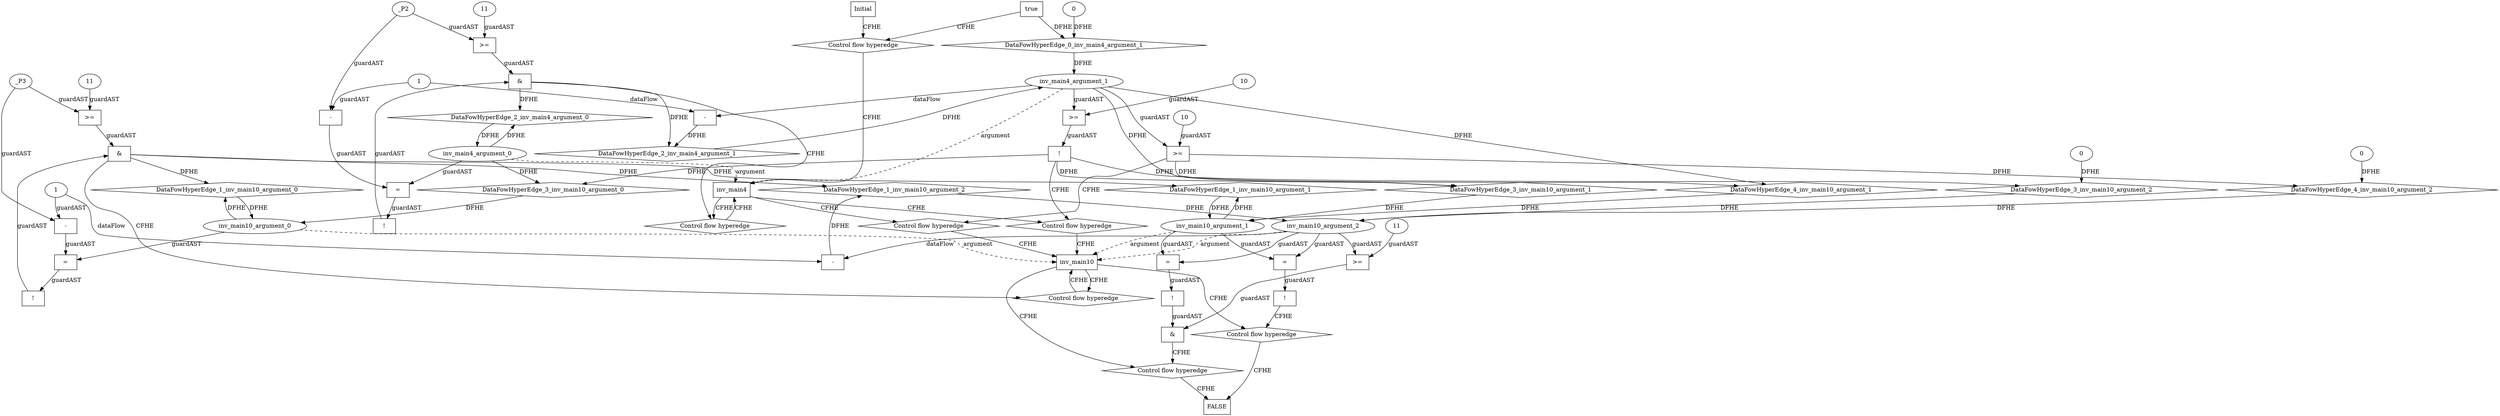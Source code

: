 digraph dag {
"inv_main10" [label="inv_main10" nodeName="inv_main10" class=CONTROL  shape="rect"];
"inv_main4" [label="inv_main4" nodeName="inv_main4" class=CONTROL  shape="rect"];
FALSE [label="FALSE" nodeName=FALSE class=CONTROL  shape="rect"];
Initial [label="Initial" nodeName=Initial class=CONTROL  shape="rect"];
ControlFowHyperEdge_0 [label="Control flow hyperedge" nodeName=ControlFowHyperEdge_0 class=controlFlowHyperEdge shape="diamond"];
"Initial" -> ControlFowHyperEdge_0 [label="CFHE"]
ControlFowHyperEdge_0 -> "inv_main4" [label="CFHE"]
ControlFowHyperEdge_1 [label="Control flow hyperedge" nodeName=ControlFowHyperEdge_1 class=controlFlowHyperEdge shape="diamond"];
"inv_main10" -> ControlFowHyperEdge_1 [label="CFHE"]
ControlFowHyperEdge_1 -> "inv_main10" [label="CFHE"]
ControlFowHyperEdge_2 [label="Control flow hyperedge" nodeName=ControlFowHyperEdge_2 class=controlFlowHyperEdge shape="diamond"];
"inv_main4" -> ControlFowHyperEdge_2 [label="CFHE"]
ControlFowHyperEdge_2 -> "inv_main4" [label="CFHE"]
ControlFowHyperEdge_3 [label="Control flow hyperedge" nodeName=ControlFowHyperEdge_3 class=controlFlowHyperEdge shape="diamond"];
"inv_main4" -> ControlFowHyperEdge_3 [label="CFHE"]
ControlFowHyperEdge_3 -> "inv_main10" [label="CFHE"]
ControlFowHyperEdge_4 [label="Control flow hyperedge" nodeName=ControlFowHyperEdge_4 class=controlFlowHyperEdge shape="diamond"];
"inv_main4" -> ControlFowHyperEdge_4 [label="CFHE"]
ControlFowHyperEdge_4 -> "inv_main10" [label="CFHE"]
ControlFowHyperEdge_5 [label="Control flow hyperedge" nodeName=ControlFowHyperEdge_5 class=controlFlowHyperEdge shape="diamond"];
"inv_main10" -> ControlFowHyperEdge_5 [label="CFHE"]
ControlFowHyperEdge_5 -> "FALSE" [label="CFHE"]
ControlFowHyperEdge_6 [label="Control flow hyperedge" nodeName=ControlFowHyperEdge_6 class=controlFlowHyperEdge shape="diamond"];
"inv_main10" -> ControlFowHyperEdge_6 [label="CFHE"]
ControlFowHyperEdge_6 -> "FALSE" [label="CFHE"]
"inv_main4_argument_0" [label="inv_main4_argument_0" nodeName=argument0 class=argument  head="inv_main4" shape="oval"];
"inv_main4_argument_0" -> "inv_main4"[label="argument" style="dashed"]
"inv_main4_argument_1" [label="inv_main4_argument_1" nodeName=argument1 class=argument  head="inv_main4" shape="oval"];
"inv_main4_argument_1" -> "inv_main4"[label="argument" style="dashed"]
"inv_main10_argument_0" [label="inv_main10_argument_0" nodeName=argument0 class=argument  head="inv_main10" shape="oval"];
"inv_main10_argument_0" -> "inv_main10"[label="argument" style="dashed"]
"inv_main10_argument_1" [label="inv_main10_argument_1" nodeName=argument1 class=argument  head="inv_main10" shape="oval"];
"inv_main10_argument_1" -> "inv_main10"[label="argument" style="dashed"]
"inv_main10_argument_2" [label="inv_main10_argument_2" nodeName=argument2 class=argument  head="inv_main10" shape="oval"];
"inv_main10_argument_2" -> "inv_main10"[label="argument" style="dashed"]

"true_0" [label="true" nodeName="true_0" class=true shape="rect"];
"true_0" -> "ControlFowHyperEdge_0" [label="CFHE"];
"xxxinv_main4___Initial_0xxxdataFlow_0_node_0" [label="0" nodeName="xxxinv_main4___Initial_0xxxdataFlow_0_node_0" class=IdealInt ];

"xxxinv_main10___inv_main10_1xxx_and" [label="&" nodeName="xxxinv_main10___inv_main10_1xxx_and" class=Operator shape="rect"];
"xxxinv_main10___inv_main10_1xxxguard_0_node_0" [label=">=" nodeName="xxxinv_main10___inv_main10_1xxxguard_0_node_0" class=Operator  shape="rect"];
"xxxinv_main10___inv_main10_1xxxguard_0_node_1" [label="11" nodeName="xxxinv_main10___inv_main10_1xxxguard_0_node_1" class=IdealInt ];
"xxxinv_main10___inv_main10_1xxxguard_0_node_2" [label="_P3" nodeName="xxxinv_main10___inv_main10_1xxxguard_0_node_2" class=symbolicConstant ];
"xxxinv_main10___inv_main10_1xxxguard_0_node_1" -> "xxxinv_main10___inv_main10_1xxxguard_0_node_0"[label="guardAST"]
"xxxinv_main10___inv_main10_1xxxguard_0_node_2" -> "xxxinv_main10___inv_main10_1xxxguard_0_node_0"[label="guardAST"]

"xxxinv_main10___inv_main10_1xxxguard_0_node_0" -> "xxxinv_main10___inv_main10_1xxx_and" [label="guardAST"];
"xxxinv_main10___inv_main10_1xxxguard1_node_0" [label="!" nodeName="xxxinv_main10___inv_main10_1xxxguard1_node_0" class=Operator shape="rect"];
"xxxinv_main10___inv_main10_1xxxguard1_node_1" [label="=" nodeName="xxxinv_main10___inv_main10_1xxxguard1_node_1" class=Operator  shape="rect"];
"xxxinv_main10___inv_main10_1xxxguard1_node_2" [label="-" nodeName="xxxinv_main10___inv_main10_1xxxguard1_node_2" class= Operator shape="rect"];
"xxxinv_main10___inv_main10_1xxxguard1_node_1" -> "xxxinv_main10___inv_main10_1xxxguard1_node_0"[label="guardAST"]
"xxxinv_main10___inv_main10_1xxxguard1_node_2" -> "xxxinv_main10___inv_main10_1xxxguard1_node_1"[label="guardAST"]
"inv_main10_argument_0" -> "xxxinv_main10___inv_main10_1xxxguard1_node_1"[label="guardAST"]
"xxxinv_main10___inv_main10_1xxxguard_0_node_2" -> "xxxinv_main10___inv_main10_1xxxguard1_node_2"[label="guardAST"]
"xxxinv_main10___inv_main10_1xxxdataFlow_0_node_2" -> "xxxinv_main10___inv_main10_1xxxguard1_node_2"[label="guardAST"]

"xxxinv_main10___inv_main10_1xxxguard1_node_0" -> "xxxinv_main10___inv_main10_1xxx_and" [label="guardAST"];
"xxxinv_main10___inv_main10_1xxx_and" -> "ControlFowHyperEdge_1" [label="CFHE"];
"xxxinv_main10___inv_main10_1xxxdataFlow_0_node_0" [label="-" nodeName="xxxinv_main10___inv_main10_1xxxdataFlow_0_node_0" class= Operator shape="rect"];
"xxxinv_main10___inv_main10_1xxxdataFlow_0_node_2" [label="1" nodeName="xxxinv_main10___inv_main10_1xxxdataFlow_0_node_2" class=IdealInt ];
"inv_main10_argument_2" -> "xxxinv_main10___inv_main10_1xxxdataFlow_0_node_0"[label="dataFlow"]
"xxxinv_main10___inv_main10_1xxxdataFlow_0_node_2" -> "xxxinv_main10___inv_main10_1xxxdataFlow_0_node_0"[label="dataFlow"]

"xxxinv_main4___inv_main4_2xxx_and" [label="&" nodeName="xxxinv_main4___inv_main4_2xxx_and" class=Operator shape="rect"];
"xxxinv_main4___inv_main4_2xxxguard_0_node_0" [label=">=" nodeName="xxxinv_main4___inv_main4_2xxxguard_0_node_0" class=Operator  shape="rect"];
"xxxinv_main4___inv_main4_2xxxguard_0_node_1" [label="11" nodeName="xxxinv_main4___inv_main4_2xxxguard_0_node_1" class=IdealInt ];
"xxxinv_main4___inv_main4_2xxxguard_0_node_2" [label="_P2" nodeName="xxxinv_main4___inv_main4_2xxxguard_0_node_2" class=symbolicConstant ];
"xxxinv_main4___inv_main4_2xxxguard_0_node_1" -> "xxxinv_main4___inv_main4_2xxxguard_0_node_0"[label="guardAST"]
"xxxinv_main4___inv_main4_2xxxguard_0_node_2" -> "xxxinv_main4___inv_main4_2xxxguard_0_node_0"[label="guardAST"]

"xxxinv_main4___inv_main4_2xxxguard_0_node_0" -> "xxxinv_main4___inv_main4_2xxx_and" [label="guardAST"];
"xxxinv_main4___inv_main4_2xxxguard1_node_0" [label="!" nodeName="xxxinv_main4___inv_main4_2xxxguard1_node_0" class=Operator shape="rect"];
"xxxinv_main4___inv_main4_2xxxguard1_node_1" [label="=" nodeName="xxxinv_main4___inv_main4_2xxxguard1_node_1" class=Operator  shape="rect"];
"xxxinv_main4___inv_main4_2xxxguard1_node_2" [label="-" nodeName="xxxinv_main4___inv_main4_2xxxguard1_node_2" class= Operator shape="rect"];
"xxxinv_main4___inv_main4_2xxxguard1_node_1" -> "xxxinv_main4___inv_main4_2xxxguard1_node_0"[label="guardAST"]
"xxxinv_main4___inv_main4_2xxxguard1_node_2" -> "xxxinv_main4___inv_main4_2xxxguard1_node_1"[label="guardAST"]
"inv_main4_argument_0" -> "xxxinv_main4___inv_main4_2xxxguard1_node_1"[label="guardAST"]
"xxxinv_main4___inv_main4_2xxxguard_0_node_2" -> "xxxinv_main4___inv_main4_2xxxguard1_node_2"[label="guardAST"]
"xxxinv_main4___inv_main4_2xxxdataFlow_0_node_2" -> "xxxinv_main4___inv_main4_2xxxguard1_node_2"[label="guardAST"]

"xxxinv_main4___inv_main4_2xxxguard1_node_0" -> "xxxinv_main4___inv_main4_2xxx_and" [label="guardAST"];
"xxxinv_main4___inv_main4_2xxx_and" -> "ControlFowHyperEdge_2" [label="CFHE"];
"xxxinv_main4___inv_main4_2xxxdataFlow_0_node_0" [label="-" nodeName="xxxinv_main4___inv_main4_2xxxdataFlow_0_node_0" class= Operator shape="rect"];
"xxxinv_main4___inv_main4_2xxxdataFlow_0_node_2" [label="1" nodeName="xxxinv_main4___inv_main4_2xxxdataFlow_0_node_2" class=IdealInt ];
"inv_main4_argument_1" -> "xxxinv_main4___inv_main4_2xxxdataFlow_0_node_0"[label="dataFlow"]
"xxxinv_main4___inv_main4_2xxxdataFlow_0_node_2" -> "xxxinv_main4___inv_main4_2xxxdataFlow_0_node_0"[label="dataFlow"]

"xxxinv_main10___inv_main4_3xxxguard_0_node_0" [label="!" nodeName="xxxinv_main10___inv_main4_3xxxguard_0_node_0" class=Operator shape="rect"];
"xxxinv_main10___inv_main4_3xxxguard_0_node_1" [label=">=" nodeName="xxxinv_main10___inv_main4_3xxxguard_0_node_1" class=Operator  shape="rect"];
"xxxinv_main10___inv_main4_3xxxguard_0_node_2" [label="10" nodeName="xxxinv_main10___inv_main4_3xxxguard_0_node_2" class=IdealInt ];
"xxxinv_main10___inv_main4_3xxxguard_0_node_1" -> "xxxinv_main10___inv_main4_3xxxguard_0_node_0"[label="guardAST"]
"xxxinv_main10___inv_main4_3xxxguard_0_node_2" -> "xxxinv_main10___inv_main4_3xxxguard_0_node_1"[label="guardAST"]
"inv_main4_argument_1" -> "xxxinv_main10___inv_main4_3xxxguard_0_node_1"[label="guardAST"]

"xxxinv_main10___inv_main4_3xxxguard_0_node_0" -> "ControlFowHyperEdge_3" [label="CFHE"];
"xxxinv_main10___inv_main4_3xxxdataFlow_0_node_0" [label="0" nodeName="xxxinv_main10___inv_main4_3xxxdataFlow_0_node_0" class=IdealInt ];

"xxxinv_main10___inv_main4_4xxxguard_0_node_0" [label=">=" nodeName="xxxinv_main10___inv_main4_4xxxguard_0_node_0" class=Operator  shape="rect"];
"xxxinv_main10___inv_main4_4xxxguard_0_node_1" [label="10" nodeName="xxxinv_main10___inv_main4_4xxxguard_0_node_1" class=IdealInt ];
"xxxinv_main10___inv_main4_4xxxguard_0_node_1" -> "xxxinv_main10___inv_main4_4xxxguard_0_node_0"[label="guardAST"]
"inv_main4_argument_1" -> "xxxinv_main10___inv_main4_4xxxguard_0_node_0"[label="guardAST"]

"xxxinv_main10___inv_main4_4xxxguard_0_node_0" -> "ControlFowHyperEdge_4" [label="CFHE"];

"xxxinv_main10___inv_main4_4xxxdataFlow1_node_0" [label="0" nodeName="xxxinv_main10___inv_main4_4xxxdataFlow1_node_0" class=IdealInt ];

"xxxFALSE___inv_main10_5xxxguard_0_node_0" [label="!" nodeName="xxxFALSE___inv_main10_5xxxguard_0_node_0" class=Operator shape="rect"];
"xxxFALSE___inv_main10_5xxxguard_0_node_1" [label="=" nodeName="xxxFALSE___inv_main10_5xxxguard_0_node_1" class=Operator  shape="rect"];
"xxxFALSE___inv_main10_5xxxguard_0_node_1" -> "xxxFALSE___inv_main10_5xxxguard_0_node_0"[label="guardAST"]
"inv_main10_argument_2" -> "xxxFALSE___inv_main10_5xxxguard_0_node_1"[label="guardAST"]
"inv_main10_argument_1" -> "xxxFALSE___inv_main10_5xxxguard_0_node_1"[label="guardAST"]

"xxxFALSE___inv_main10_5xxxguard_0_node_0" -> "ControlFowHyperEdge_5" [label="CFHE"];
"xxxFALSE___inv_main10_6xxx_and" [label="&" nodeName="xxxFALSE___inv_main10_6xxx_and" class=Operator shape="rect"];
"xxxFALSE___inv_main10_6xxxguard_0_node_0" [label="!" nodeName="xxxFALSE___inv_main10_6xxxguard_0_node_0" class=Operator shape="rect"];
"xxxFALSE___inv_main10_6xxxguard_0_node_1" [label="=" nodeName="xxxFALSE___inv_main10_6xxxguard_0_node_1" class=Operator  shape="rect"];
"xxxFALSE___inv_main10_6xxxguard_0_node_1" -> "xxxFALSE___inv_main10_6xxxguard_0_node_0"[label="guardAST"]
"inv_main10_argument_2" -> "xxxFALSE___inv_main10_6xxxguard_0_node_1"[label="guardAST"]
"inv_main10_argument_1" -> "xxxFALSE___inv_main10_6xxxguard_0_node_1"[label="guardAST"]

"xxxFALSE___inv_main10_6xxxguard_0_node_0" -> "xxxFALSE___inv_main10_6xxx_and" [label="guardAST"];
"xxxFALSE___inv_main10_6xxxguard1_node_0" [label=">=" nodeName="xxxFALSE___inv_main10_6xxxguard1_node_0" class=Operator  shape="rect"];
"xxxFALSE___inv_main10_6xxxguard1_node_2" [label="11" nodeName="xxxFALSE___inv_main10_6xxxguard1_node_2" class=IdealInt ];
"inv_main10_argument_2" -> "xxxFALSE___inv_main10_6xxxguard1_node_0"[label="guardAST"]
"xxxFALSE___inv_main10_6xxxguard1_node_2" -> "xxxFALSE___inv_main10_6xxxguard1_node_0"[label="guardAST"]

"xxxFALSE___inv_main10_6xxxguard1_node_0" -> "xxxFALSE___inv_main10_6xxx_and" [label="guardAST"];
"xxxFALSE___inv_main10_6xxx_and" -> "ControlFowHyperEdge_6" [label="CFHE"];
"inv_main10_argument_0" -> "DataFowHyperEdge_1_inv_main10_argument_0"[label="DFHE"]
"DataFowHyperEdge_1_inv_main10_argument_0" [label="DataFowHyperEdge_1_inv_main10_argument_0" nodeName="DataFowHyperEdge_1_inv_main10_argument_0" class=DataFlowHyperedge shape="diamond"];
"DataFowHyperEdge_1_inv_main10_argument_0" -> "inv_main10_argument_0"[label="DFHE"]
"xxxinv_main10___inv_main10_1xxx_and" -> "DataFowHyperEdge_1_inv_main10_argument_0"[label="DFHE"]
"inv_main10_argument_1" -> "DataFowHyperEdge_1_inv_main10_argument_1"[label="DFHE"]
"DataFowHyperEdge_1_inv_main10_argument_1" [label="DataFowHyperEdge_1_inv_main10_argument_1" nodeName="DataFowHyperEdge_1_inv_main10_argument_1" class=DataFlowHyperedge shape="diamond"];
"DataFowHyperEdge_1_inv_main10_argument_1" -> "inv_main10_argument_1"[label="DFHE"]
"xxxinv_main10___inv_main10_1xxx_and" -> "DataFowHyperEdge_1_inv_main10_argument_1"[label="DFHE"]
"inv_main4_argument_0" -> "DataFowHyperEdge_2_inv_main4_argument_0"[label="DFHE"]
"DataFowHyperEdge_2_inv_main4_argument_0" [label="DataFowHyperEdge_2_inv_main4_argument_0" nodeName="DataFowHyperEdge_2_inv_main4_argument_0" class=DataFlowHyperedge shape="diamond"];
"DataFowHyperEdge_2_inv_main4_argument_0" -> "inv_main4_argument_0"[label="DFHE"]
"xxxinv_main4___inv_main4_2xxx_and" -> "DataFowHyperEdge_2_inv_main4_argument_0"[label="DFHE"]
"inv_main4_argument_0" -> "DataFowHyperEdge_3_inv_main10_argument_0"[label="DFHE"]
"DataFowHyperEdge_3_inv_main10_argument_0" [label="DataFowHyperEdge_3_inv_main10_argument_0" nodeName="DataFowHyperEdge_3_inv_main10_argument_0" class=DataFlowHyperedge shape="diamond"];
"DataFowHyperEdge_3_inv_main10_argument_0" -> "inv_main10_argument_0"[label="DFHE"]
"xxxinv_main10___inv_main4_3xxxguard_0_node_0" -> "DataFowHyperEdge_3_inv_main10_argument_0"[label="DFHE"]
"inv_main4_argument_1" -> "DataFowHyperEdge_3_inv_main10_argument_1"[label="DFHE"]
"DataFowHyperEdge_3_inv_main10_argument_1" [label="DataFowHyperEdge_3_inv_main10_argument_1" nodeName="DataFowHyperEdge_3_inv_main10_argument_1" class=DataFlowHyperedge shape="diamond"];
"DataFowHyperEdge_3_inv_main10_argument_1" -> "inv_main10_argument_1"[label="DFHE"]
"xxxinv_main10___inv_main4_3xxxguard_0_node_0" -> "DataFowHyperEdge_3_inv_main10_argument_1"[label="DFHE"]
"DataFowHyperEdge_0_inv_main4_argument_1" [label="DataFowHyperEdge_0_inv_main4_argument_1" nodeName="DataFowHyperEdge_0_inv_main4_argument_1" class=DataFlowHyperedge shape="diamond"];
"DataFowHyperEdge_0_inv_main4_argument_1" -> "inv_main4_argument_1"[label="DFHE"]
"true_0" -> "DataFowHyperEdge_0_inv_main4_argument_1" [label="DFHE"];
"xxxinv_main4___Initial_0xxxdataFlow_0_node_0" -> "DataFowHyperEdge_0_inv_main4_argument_1" [label="DFHE"];
"DataFowHyperEdge_1_inv_main10_argument_2" [label="DataFowHyperEdge_1_inv_main10_argument_2" nodeName="DataFowHyperEdge_1_inv_main10_argument_2" class=DataFlowHyperedge shape="diamond"];
"DataFowHyperEdge_1_inv_main10_argument_2" -> "inv_main10_argument_2"[label="DFHE"]
"xxxinv_main10___inv_main10_1xxx_and" -> "DataFowHyperEdge_1_inv_main10_argument_2"[label="DFHE"]
"xxxinv_main10___inv_main10_1xxxdataFlow_0_node_0" -> "DataFowHyperEdge_1_inv_main10_argument_2" [label="DFHE"];
"DataFowHyperEdge_2_inv_main4_argument_1" [label="DataFowHyperEdge_2_inv_main4_argument_1" nodeName="DataFowHyperEdge_2_inv_main4_argument_1" class=DataFlowHyperedge shape="diamond"];
"DataFowHyperEdge_2_inv_main4_argument_1" -> "inv_main4_argument_1"[label="DFHE"]
"xxxinv_main4___inv_main4_2xxx_and" -> "DataFowHyperEdge_2_inv_main4_argument_1"[label="DFHE"]
"xxxinv_main4___inv_main4_2xxxdataFlow_0_node_0" -> "DataFowHyperEdge_2_inv_main4_argument_1" [label="DFHE"];
"DataFowHyperEdge_3_inv_main10_argument_2" [label="DataFowHyperEdge_3_inv_main10_argument_2" nodeName="DataFowHyperEdge_3_inv_main10_argument_2" class=DataFlowHyperedge shape="diamond"];
"DataFowHyperEdge_3_inv_main10_argument_2" -> "inv_main10_argument_2"[label="DFHE"]
"xxxinv_main10___inv_main4_3xxxguard_0_node_0" -> "DataFowHyperEdge_3_inv_main10_argument_2"[label="DFHE"]
"xxxinv_main10___inv_main4_3xxxdataFlow_0_node_0" -> "DataFowHyperEdge_3_inv_main10_argument_2" [label="DFHE"];
"DataFowHyperEdge_4_inv_main10_argument_1" [label="DataFowHyperEdge_4_inv_main10_argument_1" nodeName="DataFowHyperEdge_4_inv_main10_argument_1" class=DataFlowHyperedge shape="diamond"];
"DataFowHyperEdge_4_inv_main10_argument_1" -> "inv_main10_argument_1"[label="DFHE"]
"xxxinv_main10___inv_main4_4xxxguard_0_node_0" -> "DataFowHyperEdge_4_inv_main10_argument_1"[label="DFHE"]
"inv_main4_argument_1" -> "DataFowHyperEdge_4_inv_main10_argument_1" [label="DFHE"];
"DataFowHyperEdge_4_inv_main10_argument_2" [label="DataFowHyperEdge_4_inv_main10_argument_2" nodeName="DataFowHyperEdge_4_inv_main10_argument_2" class=DataFlowHyperedge shape="diamond"];
"DataFowHyperEdge_4_inv_main10_argument_2" -> "inv_main10_argument_2"[label="DFHE"]
"xxxinv_main10___inv_main4_4xxxguard_0_node_0" -> "DataFowHyperEdge_4_inv_main10_argument_2"[label="DFHE"]
"xxxinv_main10___inv_main4_4xxxdataFlow1_node_0" -> "DataFowHyperEdge_4_inv_main10_argument_2" [label="DFHE"];




}
